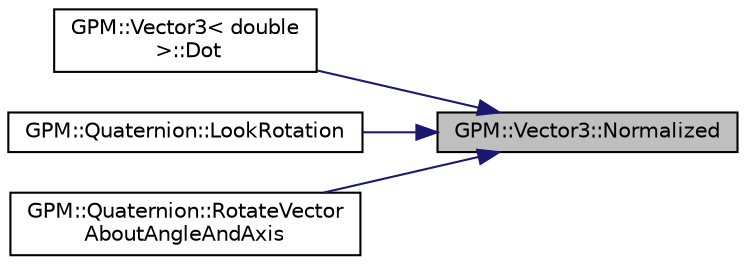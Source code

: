 digraph "GPM::Vector3::Normalized"
{
 // INTERACTIVE_SVG=YES
 // LATEX_PDF_SIZE
  edge [fontname="Helvetica",fontsize="10",labelfontname="Helvetica",labelfontsize="10"];
  node [fontname="Helvetica",fontsize="10",shape=record];
  rankdir="RL";
  Node83 [label="GPM::Vector3::Normalized",height=0.2,width=0.4,color="black", fillcolor="grey75", style="filled", fontcolor="black",tooltip="Normalized."];
  Node83 -> Node84 [dir="back",color="midnightblue",fontsize="10",style="solid",fontname="Helvetica"];
  Node84 [label="GPM::Vector3\< double\l \>::Dot",height=0.2,width=0.4,color="black", fillcolor="white", style="filled",URL="$struct_g_p_m_1_1_vector3.html#a1a7e4f4da31d74e4399be0b43039010e",tooltip="DotProduct other vector to the current vector."];
  Node83 -> Node85 [dir="back",color="midnightblue",fontsize="10",style="solid",fontname="Helvetica"];
  Node85 [label="GPM::Quaternion::LookRotation",height=0.2,width=0.4,color="black", fillcolor="white", style="filled",URL="$struct_g_p_m_1_1_quaternion.html#a80f64a9e24b3ee84483d66692f62303f",tooltip="Creates a rotation with the specified forward and upwards directions."];
  Node83 -> Node86 [dir="back",color="midnightblue",fontsize="10",style="solid",fontname="Helvetica"];
  Node86 [label="GPM::Quaternion::RotateVector\lAboutAngleAndAxis",height=0.2,width=0.4,color="black", fillcolor="white", style="filled",URL="$struct_g_p_m_1_1_quaternion.html#a38158ec985f590e5ad6c90ba4c1a1058",tooltip="Rotate the vector of a certain angle around an arbitrary axis."];
}
